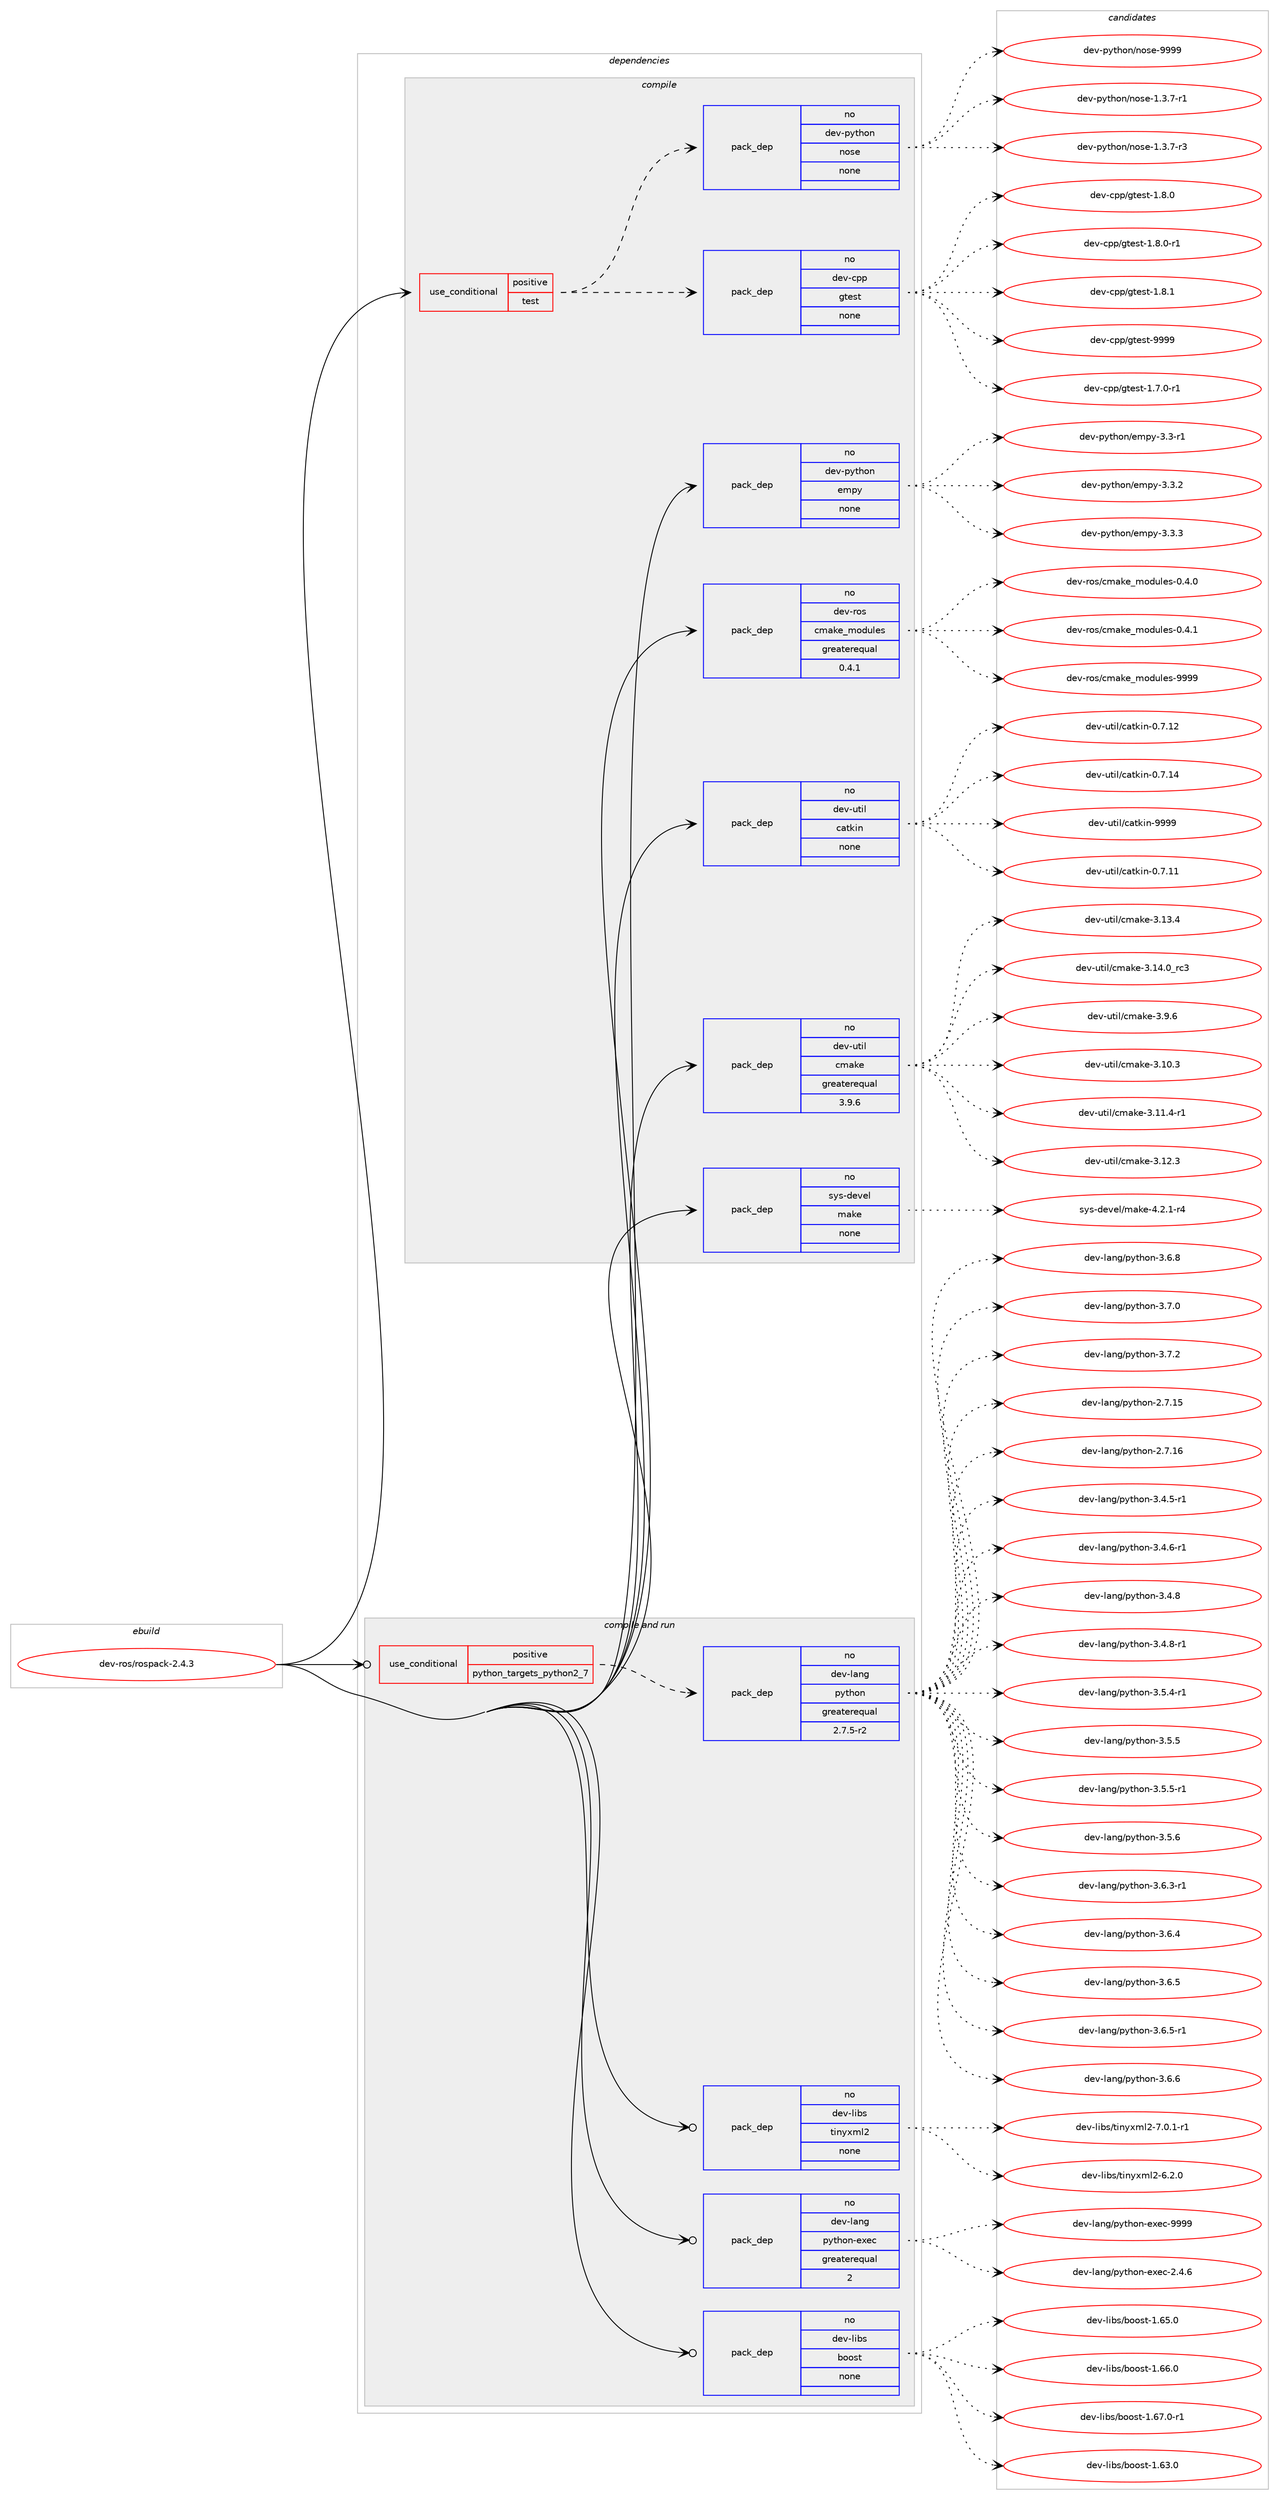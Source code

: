 digraph prolog {

# *************
# Graph options
# *************

newrank=true;
concentrate=true;
compound=true;
graph [rankdir=LR,fontname=Helvetica,fontsize=10,ranksep=1.5];#, ranksep=2.5, nodesep=0.2];
edge  [arrowhead=vee];
node  [fontname=Helvetica,fontsize=10];

# **********
# The ebuild
# **********

subgraph cluster_leftcol {
color=gray;
rank=same;
label=<<i>ebuild</i>>;
id [label="dev-ros/rospack-2.4.3", color=red, width=4, href="../dev-ros/rospack-2.4.3.svg"];
}

# ****************
# The dependencies
# ****************

subgraph cluster_midcol {
color=gray;
label=<<i>dependencies</i>>;
subgraph cluster_compile {
fillcolor="#eeeeee";
style=filled;
label=<<i>compile</i>>;
subgraph cond390057 {
dependency1466359 [label=<<TABLE BORDER="0" CELLBORDER="1" CELLSPACING="0" CELLPADDING="4"><TR><TD ROWSPAN="3" CELLPADDING="10">use_conditional</TD></TR><TR><TD>positive</TD></TR><TR><TD>test</TD></TR></TABLE>>, shape=none, color=red];
subgraph pack1052912 {
dependency1466360 [label=<<TABLE BORDER="0" CELLBORDER="1" CELLSPACING="0" CELLPADDING="4" WIDTH="220"><TR><TD ROWSPAN="6" CELLPADDING="30">pack_dep</TD></TR><TR><TD WIDTH="110">no</TD></TR><TR><TD>dev-cpp</TD></TR><TR><TD>gtest</TD></TR><TR><TD>none</TD></TR><TR><TD></TD></TR></TABLE>>, shape=none, color=blue];
}
dependency1466359:e -> dependency1466360:w [weight=20,style="dashed",arrowhead="vee"];
subgraph pack1052913 {
dependency1466361 [label=<<TABLE BORDER="0" CELLBORDER="1" CELLSPACING="0" CELLPADDING="4" WIDTH="220"><TR><TD ROWSPAN="6" CELLPADDING="30">pack_dep</TD></TR><TR><TD WIDTH="110">no</TD></TR><TR><TD>dev-python</TD></TR><TR><TD>nose</TD></TR><TR><TD>none</TD></TR><TR><TD></TD></TR></TABLE>>, shape=none, color=blue];
}
dependency1466359:e -> dependency1466361:w [weight=20,style="dashed",arrowhead="vee"];
}
id:e -> dependency1466359:w [weight=20,style="solid",arrowhead="vee"];
subgraph pack1052914 {
dependency1466362 [label=<<TABLE BORDER="0" CELLBORDER="1" CELLSPACING="0" CELLPADDING="4" WIDTH="220"><TR><TD ROWSPAN="6" CELLPADDING="30">pack_dep</TD></TR><TR><TD WIDTH="110">no</TD></TR><TR><TD>dev-python</TD></TR><TR><TD>empy</TD></TR><TR><TD>none</TD></TR><TR><TD></TD></TR></TABLE>>, shape=none, color=blue];
}
id:e -> dependency1466362:w [weight=20,style="solid",arrowhead="vee"];
subgraph pack1052915 {
dependency1466363 [label=<<TABLE BORDER="0" CELLBORDER="1" CELLSPACING="0" CELLPADDING="4" WIDTH="220"><TR><TD ROWSPAN="6" CELLPADDING="30">pack_dep</TD></TR><TR><TD WIDTH="110">no</TD></TR><TR><TD>dev-ros</TD></TR><TR><TD>cmake_modules</TD></TR><TR><TD>greaterequal</TD></TR><TR><TD>0.4.1</TD></TR></TABLE>>, shape=none, color=blue];
}
id:e -> dependency1466363:w [weight=20,style="solid",arrowhead="vee"];
subgraph pack1052916 {
dependency1466364 [label=<<TABLE BORDER="0" CELLBORDER="1" CELLSPACING="0" CELLPADDING="4" WIDTH="220"><TR><TD ROWSPAN="6" CELLPADDING="30">pack_dep</TD></TR><TR><TD WIDTH="110">no</TD></TR><TR><TD>dev-util</TD></TR><TR><TD>catkin</TD></TR><TR><TD>none</TD></TR><TR><TD></TD></TR></TABLE>>, shape=none, color=blue];
}
id:e -> dependency1466364:w [weight=20,style="solid",arrowhead="vee"];
subgraph pack1052917 {
dependency1466365 [label=<<TABLE BORDER="0" CELLBORDER="1" CELLSPACING="0" CELLPADDING="4" WIDTH="220"><TR><TD ROWSPAN="6" CELLPADDING="30">pack_dep</TD></TR><TR><TD WIDTH="110">no</TD></TR><TR><TD>dev-util</TD></TR><TR><TD>cmake</TD></TR><TR><TD>greaterequal</TD></TR><TR><TD>3.9.6</TD></TR></TABLE>>, shape=none, color=blue];
}
id:e -> dependency1466365:w [weight=20,style="solid",arrowhead="vee"];
subgraph pack1052918 {
dependency1466366 [label=<<TABLE BORDER="0" CELLBORDER="1" CELLSPACING="0" CELLPADDING="4" WIDTH="220"><TR><TD ROWSPAN="6" CELLPADDING="30">pack_dep</TD></TR><TR><TD WIDTH="110">no</TD></TR><TR><TD>sys-devel</TD></TR><TR><TD>make</TD></TR><TR><TD>none</TD></TR><TR><TD></TD></TR></TABLE>>, shape=none, color=blue];
}
id:e -> dependency1466366:w [weight=20,style="solid",arrowhead="vee"];
}
subgraph cluster_compileandrun {
fillcolor="#eeeeee";
style=filled;
label=<<i>compile and run</i>>;
subgraph cond390058 {
dependency1466367 [label=<<TABLE BORDER="0" CELLBORDER="1" CELLSPACING="0" CELLPADDING="4"><TR><TD ROWSPAN="3" CELLPADDING="10">use_conditional</TD></TR><TR><TD>positive</TD></TR><TR><TD>python_targets_python2_7</TD></TR></TABLE>>, shape=none, color=red];
subgraph pack1052919 {
dependency1466368 [label=<<TABLE BORDER="0" CELLBORDER="1" CELLSPACING="0" CELLPADDING="4" WIDTH="220"><TR><TD ROWSPAN="6" CELLPADDING="30">pack_dep</TD></TR><TR><TD WIDTH="110">no</TD></TR><TR><TD>dev-lang</TD></TR><TR><TD>python</TD></TR><TR><TD>greaterequal</TD></TR><TR><TD>2.7.5-r2</TD></TR></TABLE>>, shape=none, color=blue];
}
dependency1466367:e -> dependency1466368:w [weight=20,style="dashed",arrowhead="vee"];
}
id:e -> dependency1466367:w [weight=20,style="solid",arrowhead="odotvee"];
subgraph pack1052920 {
dependency1466369 [label=<<TABLE BORDER="0" CELLBORDER="1" CELLSPACING="0" CELLPADDING="4" WIDTH="220"><TR><TD ROWSPAN="6" CELLPADDING="30">pack_dep</TD></TR><TR><TD WIDTH="110">no</TD></TR><TR><TD>dev-lang</TD></TR><TR><TD>python-exec</TD></TR><TR><TD>greaterequal</TD></TR><TR><TD>2</TD></TR></TABLE>>, shape=none, color=blue];
}
id:e -> dependency1466369:w [weight=20,style="solid",arrowhead="odotvee"];
subgraph pack1052921 {
dependency1466370 [label=<<TABLE BORDER="0" CELLBORDER="1" CELLSPACING="0" CELLPADDING="4" WIDTH="220"><TR><TD ROWSPAN="6" CELLPADDING="30">pack_dep</TD></TR><TR><TD WIDTH="110">no</TD></TR><TR><TD>dev-libs</TD></TR><TR><TD>boost</TD></TR><TR><TD>none</TD></TR><TR><TD></TD></TR></TABLE>>, shape=none, color=blue];
}
id:e -> dependency1466370:w [weight=20,style="solid",arrowhead="odotvee"];
subgraph pack1052922 {
dependency1466371 [label=<<TABLE BORDER="0" CELLBORDER="1" CELLSPACING="0" CELLPADDING="4" WIDTH="220"><TR><TD ROWSPAN="6" CELLPADDING="30">pack_dep</TD></TR><TR><TD WIDTH="110">no</TD></TR><TR><TD>dev-libs</TD></TR><TR><TD>tinyxml2</TD></TR><TR><TD>none</TD></TR><TR><TD></TD></TR></TABLE>>, shape=none, color=blue];
}
id:e -> dependency1466371:w [weight=20,style="solid",arrowhead="odotvee"];
}
subgraph cluster_run {
fillcolor="#eeeeee";
style=filled;
label=<<i>run</i>>;
}
}

# **************
# The candidates
# **************

subgraph cluster_choices {
rank=same;
color=gray;
label=<<i>candidates</i>>;

subgraph choice1052912 {
color=black;
nodesep=1;
choice1001011184599112112471031161011151164549465546484511449 [label="dev-cpp/gtest-1.7.0-r1", color=red, width=4,href="../dev-cpp/gtest-1.7.0-r1.svg"];
choice100101118459911211247103116101115116454946564648 [label="dev-cpp/gtest-1.8.0", color=red, width=4,href="../dev-cpp/gtest-1.8.0.svg"];
choice1001011184599112112471031161011151164549465646484511449 [label="dev-cpp/gtest-1.8.0-r1", color=red, width=4,href="../dev-cpp/gtest-1.8.0-r1.svg"];
choice100101118459911211247103116101115116454946564649 [label="dev-cpp/gtest-1.8.1", color=red, width=4,href="../dev-cpp/gtest-1.8.1.svg"];
choice1001011184599112112471031161011151164557575757 [label="dev-cpp/gtest-9999", color=red, width=4,href="../dev-cpp/gtest-9999.svg"];
dependency1466360:e -> choice1001011184599112112471031161011151164549465546484511449:w [style=dotted,weight="100"];
dependency1466360:e -> choice100101118459911211247103116101115116454946564648:w [style=dotted,weight="100"];
dependency1466360:e -> choice1001011184599112112471031161011151164549465646484511449:w [style=dotted,weight="100"];
dependency1466360:e -> choice100101118459911211247103116101115116454946564649:w [style=dotted,weight="100"];
dependency1466360:e -> choice1001011184599112112471031161011151164557575757:w [style=dotted,weight="100"];
}
subgraph choice1052913 {
color=black;
nodesep=1;
choice10010111845112121116104111110471101111151014549465146554511449 [label="dev-python/nose-1.3.7-r1", color=red, width=4,href="../dev-python/nose-1.3.7-r1.svg"];
choice10010111845112121116104111110471101111151014549465146554511451 [label="dev-python/nose-1.3.7-r3", color=red, width=4,href="../dev-python/nose-1.3.7-r3.svg"];
choice10010111845112121116104111110471101111151014557575757 [label="dev-python/nose-9999", color=red, width=4,href="../dev-python/nose-9999.svg"];
dependency1466361:e -> choice10010111845112121116104111110471101111151014549465146554511449:w [style=dotted,weight="100"];
dependency1466361:e -> choice10010111845112121116104111110471101111151014549465146554511451:w [style=dotted,weight="100"];
dependency1466361:e -> choice10010111845112121116104111110471101111151014557575757:w [style=dotted,weight="100"];
}
subgraph choice1052914 {
color=black;
nodesep=1;
choice1001011184511212111610411111047101109112121455146514511449 [label="dev-python/empy-3.3-r1", color=red, width=4,href="../dev-python/empy-3.3-r1.svg"];
choice1001011184511212111610411111047101109112121455146514650 [label="dev-python/empy-3.3.2", color=red, width=4,href="../dev-python/empy-3.3.2.svg"];
choice1001011184511212111610411111047101109112121455146514651 [label="dev-python/empy-3.3.3", color=red, width=4,href="../dev-python/empy-3.3.3.svg"];
dependency1466362:e -> choice1001011184511212111610411111047101109112121455146514511449:w [style=dotted,weight="100"];
dependency1466362:e -> choice1001011184511212111610411111047101109112121455146514650:w [style=dotted,weight="100"];
dependency1466362:e -> choice1001011184511212111610411111047101109112121455146514651:w [style=dotted,weight="100"];
}
subgraph choice1052915 {
color=black;
nodesep=1;
choice1001011184511411111547991099710710195109111100117108101115454846524648 [label="dev-ros/cmake_modules-0.4.0", color=red, width=4,href="../dev-ros/cmake_modules-0.4.0.svg"];
choice1001011184511411111547991099710710195109111100117108101115454846524649 [label="dev-ros/cmake_modules-0.4.1", color=red, width=4,href="../dev-ros/cmake_modules-0.4.1.svg"];
choice10010111845114111115479910997107101951091111001171081011154557575757 [label="dev-ros/cmake_modules-9999", color=red, width=4,href="../dev-ros/cmake_modules-9999.svg"];
dependency1466363:e -> choice1001011184511411111547991099710710195109111100117108101115454846524648:w [style=dotted,weight="100"];
dependency1466363:e -> choice1001011184511411111547991099710710195109111100117108101115454846524649:w [style=dotted,weight="100"];
dependency1466363:e -> choice10010111845114111115479910997107101951091111001171081011154557575757:w [style=dotted,weight="100"];
}
subgraph choice1052916 {
color=black;
nodesep=1;
choice1001011184511711610510847999711610710511045484655464949 [label="dev-util/catkin-0.7.11", color=red, width=4,href="../dev-util/catkin-0.7.11.svg"];
choice1001011184511711610510847999711610710511045484655464950 [label="dev-util/catkin-0.7.12", color=red, width=4,href="../dev-util/catkin-0.7.12.svg"];
choice1001011184511711610510847999711610710511045484655464952 [label="dev-util/catkin-0.7.14", color=red, width=4,href="../dev-util/catkin-0.7.14.svg"];
choice100101118451171161051084799971161071051104557575757 [label="dev-util/catkin-9999", color=red, width=4,href="../dev-util/catkin-9999.svg"];
dependency1466364:e -> choice1001011184511711610510847999711610710511045484655464949:w [style=dotted,weight="100"];
dependency1466364:e -> choice1001011184511711610510847999711610710511045484655464950:w [style=dotted,weight="100"];
dependency1466364:e -> choice1001011184511711610510847999711610710511045484655464952:w [style=dotted,weight="100"];
dependency1466364:e -> choice100101118451171161051084799971161071051104557575757:w [style=dotted,weight="100"];
}
subgraph choice1052917 {
color=black;
nodesep=1;
choice1001011184511711610510847991099710710145514649484651 [label="dev-util/cmake-3.10.3", color=red, width=4,href="../dev-util/cmake-3.10.3.svg"];
choice10010111845117116105108479910997107101455146494946524511449 [label="dev-util/cmake-3.11.4-r1", color=red, width=4,href="../dev-util/cmake-3.11.4-r1.svg"];
choice1001011184511711610510847991099710710145514649504651 [label="dev-util/cmake-3.12.3", color=red, width=4,href="../dev-util/cmake-3.12.3.svg"];
choice1001011184511711610510847991099710710145514649514652 [label="dev-util/cmake-3.13.4", color=red, width=4,href="../dev-util/cmake-3.13.4.svg"];
choice1001011184511711610510847991099710710145514649524648951149951 [label="dev-util/cmake-3.14.0_rc3", color=red, width=4,href="../dev-util/cmake-3.14.0_rc3.svg"];
choice10010111845117116105108479910997107101455146574654 [label="dev-util/cmake-3.9.6", color=red, width=4,href="../dev-util/cmake-3.9.6.svg"];
dependency1466365:e -> choice1001011184511711610510847991099710710145514649484651:w [style=dotted,weight="100"];
dependency1466365:e -> choice10010111845117116105108479910997107101455146494946524511449:w [style=dotted,weight="100"];
dependency1466365:e -> choice1001011184511711610510847991099710710145514649504651:w [style=dotted,weight="100"];
dependency1466365:e -> choice1001011184511711610510847991099710710145514649514652:w [style=dotted,weight="100"];
dependency1466365:e -> choice1001011184511711610510847991099710710145514649524648951149951:w [style=dotted,weight="100"];
dependency1466365:e -> choice10010111845117116105108479910997107101455146574654:w [style=dotted,weight="100"];
}
subgraph choice1052918 {
color=black;
nodesep=1;
choice1151211154510010111810110847109971071014552465046494511452 [label="sys-devel/make-4.2.1-r4", color=red, width=4,href="../sys-devel/make-4.2.1-r4.svg"];
dependency1466366:e -> choice1151211154510010111810110847109971071014552465046494511452:w [style=dotted,weight="100"];
}
subgraph choice1052919 {
color=black;
nodesep=1;
choice10010111845108971101034711212111610411111045504655464953 [label="dev-lang/python-2.7.15", color=red, width=4,href="../dev-lang/python-2.7.15.svg"];
choice10010111845108971101034711212111610411111045504655464954 [label="dev-lang/python-2.7.16", color=red, width=4,href="../dev-lang/python-2.7.16.svg"];
choice1001011184510897110103471121211161041111104551465246534511449 [label="dev-lang/python-3.4.5-r1", color=red, width=4,href="../dev-lang/python-3.4.5-r1.svg"];
choice1001011184510897110103471121211161041111104551465246544511449 [label="dev-lang/python-3.4.6-r1", color=red, width=4,href="../dev-lang/python-3.4.6-r1.svg"];
choice100101118451089711010347112121116104111110455146524656 [label="dev-lang/python-3.4.8", color=red, width=4,href="../dev-lang/python-3.4.8.svg"];
choice1001011184510897110103471121211161041111104551465246564511449 [label="dev-lang/python-3.4.8-r1", color=red, width=4,href="../dev-lang/python-3.4.8-r1.svg"];
choice1001011184510897110103471121211161041111104551465346524511449 [label="dev-lang/python-3.5.4-r1", color=red, width=4,href="../dev-lang/python-3.5.4-r1.svg"];
choice100101118451089711010347112121116104111110455146534653 [label="dev-lang/python-3.5.5", color=red, width=4,href="../dev-lang/python-3.5.5.svg"];
choice1001011184510897110103471121211161041111104551465346534511449 [label="dev-lang/python-3.5.5-r1", color=red, width=4,href="../dev-lang/python-3.5.5-r1.svg"];
choice100101118451089711010347112121116104111110455146534654 [label="dev-lang/python-3.5.6", color=red, width=4,href="../dev-lang/python-3.5.6.svg"];
choice1001011184510897110103471121211161041111104551465446514511449 [label="dev-lang/python-3.6.3-r1", color=red, width=4,href="../dev-lang/python-3.6.3-r1.svg"];
choice100101118451089711010347112121116104111110455146544652 [label="dev-lang/python-3.6.4", color=red, width=4,href="../dev-lang/python-3.6.4.svg"];
choice100101118451089711010347112121116104111110455146544653 [label="dev-lang/python-3.6.5", color=red, width=4,href="../dev-lang/python-3.6.5.svg"];
choice1001011184510897110103471121211161041111104551465446534511449 [label="dev-lang/python-3.6.5-r1", color=red, width=4,href="../dev-lang/python-3.6.5-r1.svg"];
choice100101118451089711010347112121116104111110455146544654 [label="dev-lang/python-3.6.6", color=red, width=4,href="../dev-lang/python-3.6.6.svg"];
choice100101118451089711010347112121116104111110455146544656 [label="dev-lang/python-3.6.8", color=red, width=4,href="../dev-lang/python-3.6.8.svg"];
choice100101118451089711010347112121116104111110455146554648 [label="dev-lang/python-3.7.0", color=red, width=4,href="../dev-lang/python-3.7.0.svg"];
choice100101118451089711010347112121116104111110455146554650 [label="dev-lang/python-3.7.2", color=red, width=4,href="../dev-lang/python-3.7.2.svg"];
dependency1466368:e -> choice10010111845108971101034711212111610411111045504655464953:w [style=dotted,weight="100"];
dependency1466368:e -> choice10010111845108971101034711212111610411111045504655464954:w [style=dotted,weight="100"];
dependency1466368:e -> choice1001011184510897110103471121211161041111104551465246534511449:w [style=dotted,weight="100"];
dependency1466368:e -> choice1001011184510897110103471121211161041111104551465246544511449:w [style=dotted,weight="100"];
dependency1466368:e -> choice100101118451089711010347112121116104111110455146524656:w [style=dotted,weight="100"];
dependency1466368:e -> choice1001011184510897110103471121211161041111104551465246564511449:w [style=dotted,weight="100"];
dependency1466368:e -> choice1001011184510897110103471121211161041111104551465346524511449:w [style=dotted,weight="100"];
dependency1466368:e -> choice100101118451089711010347112121116104111110455146534653:w [style=dotted,weight="100"];
dependency1466368:e -> choice1001011184510897110103471121211161041111104551465346534511449:w [style=dotted,weight="100"];
dependency1466368:e -> choice100101118451089711010347112121116104111110455146534654:w [style=dotted,weight="100"];
dependency1466368:e -> choice1001011184510897110103471121211161041111104551465446514511449:w [style=dotted,weight="100"];
dependency1466368:e -> choice100101118451089711010347112121116104111110455146544652:w [style=dotted,weight="100"];
dependency1466368:e -> choice100101118451089711010347112121116104111110455146544653:w [style=dotted,weight="100"];
dependency1466368:e -> choice1001011184510897110103471121211161041111104551465446534511449:w [style=dotted,weight="100"];
dependency1466368:e -> choice100101118451089711010347112121116104111110455146544654:w [style=dotted,weight="100"];
dependency1466368:e -> choice100101118451089711010347112121116104111110455146544656:w [style=dotted,weight="100"];
dependency1466368:e -> choice100101118451089711010347112121116104111110455146554648:w [style=dotted,weight="100"];
dependency1466368:e -> choice100101118451089711010347112121116104111110455146554650:w [style=dotted,weight="100"];
}
subgraph choice1052920 {
color=black;
nodesep=1;
choice1001011184510897110103471121211161041111104510112010199455046524654 [label="dev-lang/python-exec-2.4.6", color=red, width=4,href="../dev-lang/python-exec-2.4.6.svg"];
choice10010111845108971101034711212111610411111045101120101994557575757 [label="dev-lang/python-exec-9999", color=red, width=4,href="../dev-lang/python-exec-9999.svg"];
dependency1466369:e -> choice1001011184510897110103471121211161041111104510112010199455046524654:w [style=dotted,weight="100"];
dependency1466369:e -> choice10010111845108971101034711212111610411111045101120101994557575757:w [style=dotted,weight="100"];
}
subgraph choice1052921 {
color=black;
nodesep=1;
choice1001011184510810598115479811111111511645494654514648 [label="dev-libs/boost-1.63.0", color=red, width=4,href="../dev-libs/boost-1.63.0.svg"];
choice1001011184510810598115479811111111511645494654534648 [label="dev-libs/boost-1.65.0", color=red, width=4,href="../dev-libs/boost-1.65.0.svg"];
choice1001011184510810598115479811111111511645494654544648 [label="dev-libs/boost-1.66.0", color=red, width=4,href="../dev-libs/boost-1.66.0.svg"];
choice10010111845108105981154798111111115116454946545546484511449 [label="dev-libs/boost-1.67.0-r1", color=red, width=4,href="../dev-libs/boost-1.67.0-r1.svg"];
dependency1466370:e -> choice1001011184510810598115479811111111511645494654514648:w [style=dotted,weight="100"];
dependency1466370:e -> choice1001011184510810598115479811111111511645494654534648:w [style=dotted,weight="100"];
dependency1466370:e -> choice1001011184510810598115479811111111511645494654544648:w [style=dotted,weight="100"];
dependency1466370:e -> choice10010111845108105981154798111111115116454946545546484511449:w [style=dotted,weight="100"];
}
subgraph choice1052922 {
color=black;
nodesep=1;
choice10010111845108105981154711610511012112010910850455446504648 [label="dev-libs/tinyxml2-6.2.0", color=red, width=4,href="../dev-libs/tinyxml2-6.2.0.svg"];
choice100101118451081059811547116105110121120109108504555464846494511449 [label="dev-libs/tinyxml2-7.0.1-r1", color=red, width=4,href="../dev-libs/tinyxml2-7.0.1-r1.svg"];
dependency1466371:e -> choice10010111845108105981154711610511012112010910850455446504648:w [style=dotted,weight="100"];
dependency1466371:e -> choice100101118451081059811547116105110121120109108504555464846494511449:w [style=dotted,weight="100"];
}
}

}
